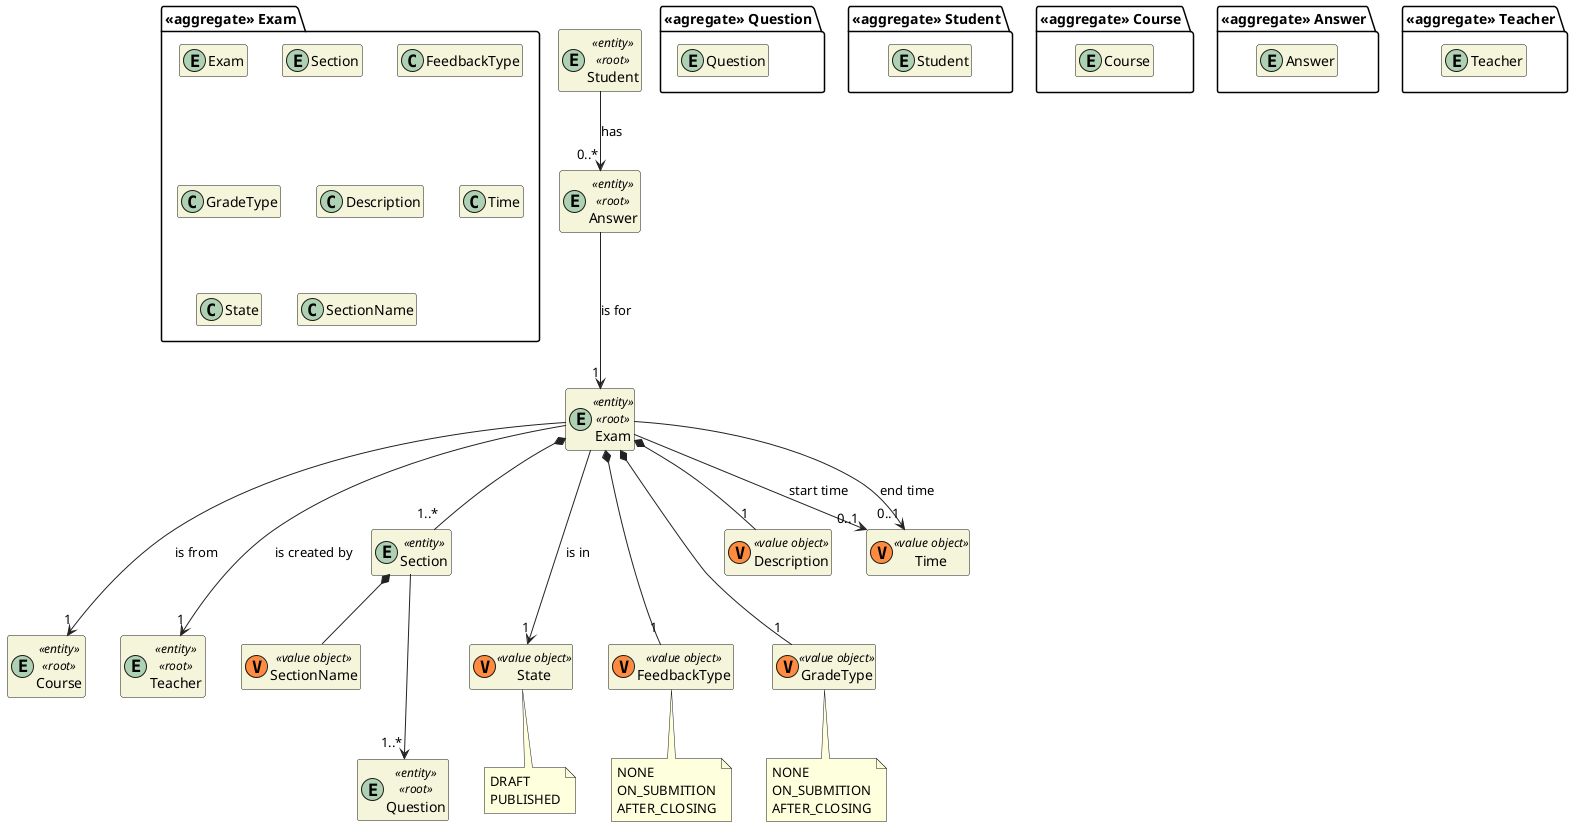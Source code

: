 @startuml DM-EXAM
'https://plantuml.com/class-diagram

skinparam classAttributeIconSize 0
hide empty attributes
hide empty methods
skinparam classBackgroundColor beige
skinparam ArrowColor #222222

package "<<aggregate>> Exam" {
  entity Exam

  entity Section

  class FeedbackType
  class GradeType
  class Description

  class Time

  class State

  class SectionName
}

package "<<agregate>> Question" {
  entity Question
}

package "<<aggregate>> Student" {
  entity Student
}

entity Student <<entity>> <<root>> {
}

package "<<aggregate>> Course" {
  entity Course
}

entity Course <<entity>> <<root>> {
}

package "<<aggregate>> Answer" {
  entity Answer
}

entity Answer <<entity>> <<root>> {
}

package "<<aggregate>> Teacher" {
  entity Teacher
}

entity Teacher <<entity>> <<root>> {
}

entity Exam <<entity>> <<root>> {
}

entity Section <<entity>> {}

class SectionName <<(V,#FF8B40) value object>> {}
class State <<(V,#FF8B40) value object>> {}

class FeedbackType <<(V,#FF8B40) value object>> {}
class GradeType <<(V,#FF8B40) value object>> {}
class Description <<(V,#FF8B40) value object>> {}
class Time <<(V,#FF8B40) value object>> {}

entity Question <<entity>> <<root>> {}

Exam --> "0..1" Time : start time
Exam --> "0..1" Time : end time

Exam ---> "1" State : is in

note bottom of State
  DRAFT
  PUBLISHED
end note

Exam *-- "1..*" Section
Exam ---> "1" Course : is from
Exam ---> "1" Teacher : is created by

Exam *--- "1" FeedbackType
Exam *--- "1" GradeType
Exam *-- "1" Description

note bottom of FeedbackType
  NONE
  ON_SUBMITION
  AFTER_CLOSING
end note

note bottom of GradeType
  NONE
  ON_SUBMITION
  AFTER_CLOSING
end note

Section ---> "1..*" Question
Section *-- SectionName

Student --> "0..*" Answer : has

Answer ---> "1" Exam : is for

@enduml
